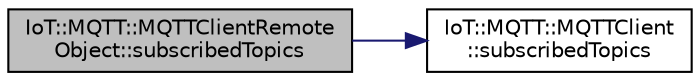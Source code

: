 digraph "IoT::MQTT::MQTTClientRemoteObject::subscribedTopics"
{
 // LATEX_PDF_SIZE
  edge [fontname="Helvetica",fontsize="10",labelfontname="Helvetica",labelfontsize="10"];
  node [fontname="Helvetica",fontsize="10",shape=record];
  rankdir="LR";
  Node1 [label="IoT::MQTT::MQTTClientRemote\lObject::subscribedTopics",height=0.2,width=0.4,color="black", fillcolor="grey75", style="filled", fontcolor="black",tooltip=" "];
  Node1 -> Node2 [color="midnightblue",fontsize="10",style="solid"];
  Node2 [label="IoT::MQTT::MQTTClient\l::subscribedTopics",height=0.2,width=0.4,color="black", fillcolor="white", style="filled",URL="$classIoT_1_1MQTT_1_1MQTTClient.html#a24f9c4c1596acb7457115d069947f884",tooltip=" "];
}

